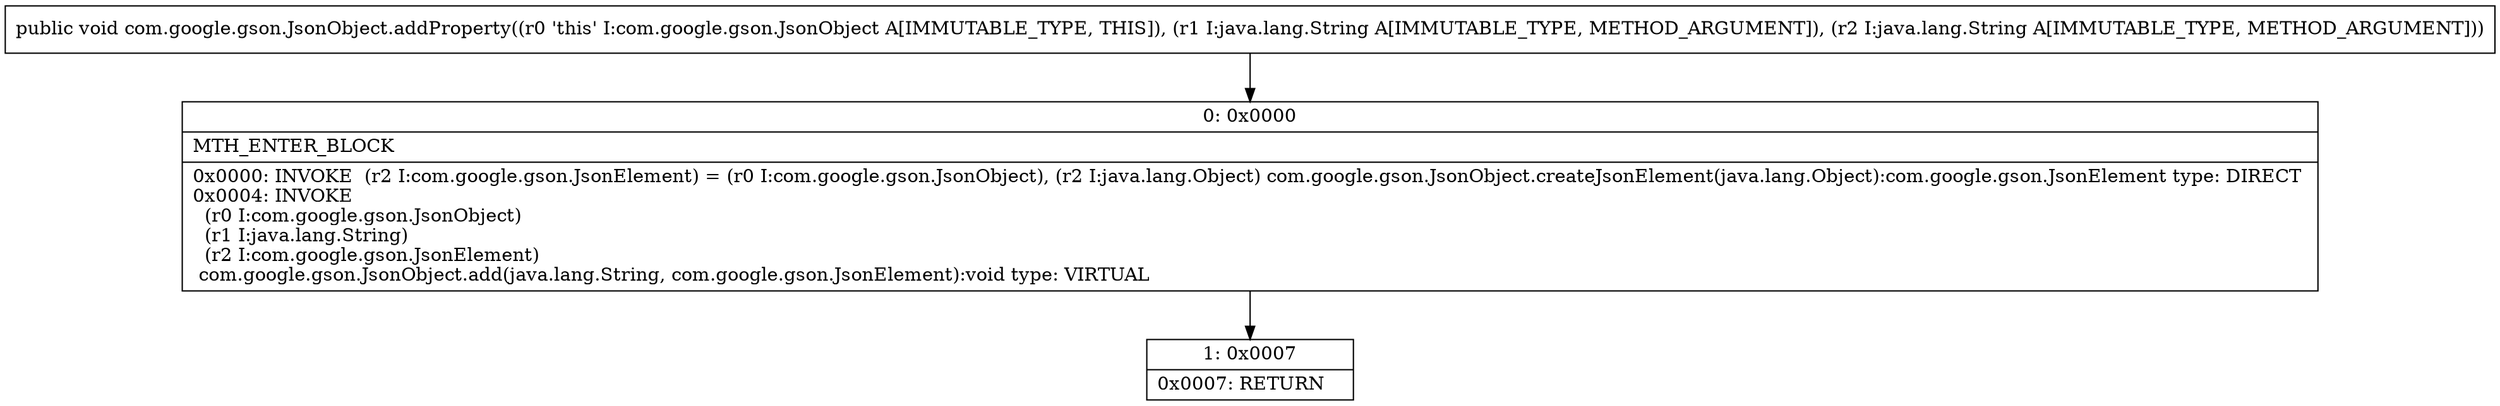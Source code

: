 digraph "CFG forcom.google.gson.JsonObject.addProperty(Ljava\/lang\/String;Ljava\/lang\/String;)V" {
Node_0 [shape=record,label="{0\:\ 0x0000|MTH_ENTER_BLOCK\l|0x0000: INVOKE  (r2 I:com.google.gson.JsonElement) = (r0 I:com.google.gson.JsonObject), (r2 I:java.lang.Object) com.google.gson.JsonObject.createJsonElement(java.lang.Object):com.google.gson.JsonElement type: DIRECT \l0x0004: INVOKE  \l  (r0 I:com.google.gson.JsonObject)\l  (r1 I:java.lang.String)\l  (r2 I:com.google.gson.JsonElement)\l com.google.gson.JsonObject.add(java.lang.String, com.google.gson.JsonElement):void type: VIRTUAL \l}"];
Node_1 [shape=record,label="{1\:\ 0x0007|0x0007: RETURN   \l}"];
MethodNode[shape=record,label="{public void com.google.gson.JsonObject.addProperty((r0 'this' I:com.google.gson.JsonObject A[IMMUTABLE_TYPE, THIS]), (r1 I:java.lang.String A[IMMUTABLE_TYPE, METHOD_ARGUMENT]), (r2 I:java.lang.String A[IMMUTABLE_TYPE, METHOD_ARGUMENT])) }"];
MethodNode -> Node_0;
Node_0 -> Node_1;
}

